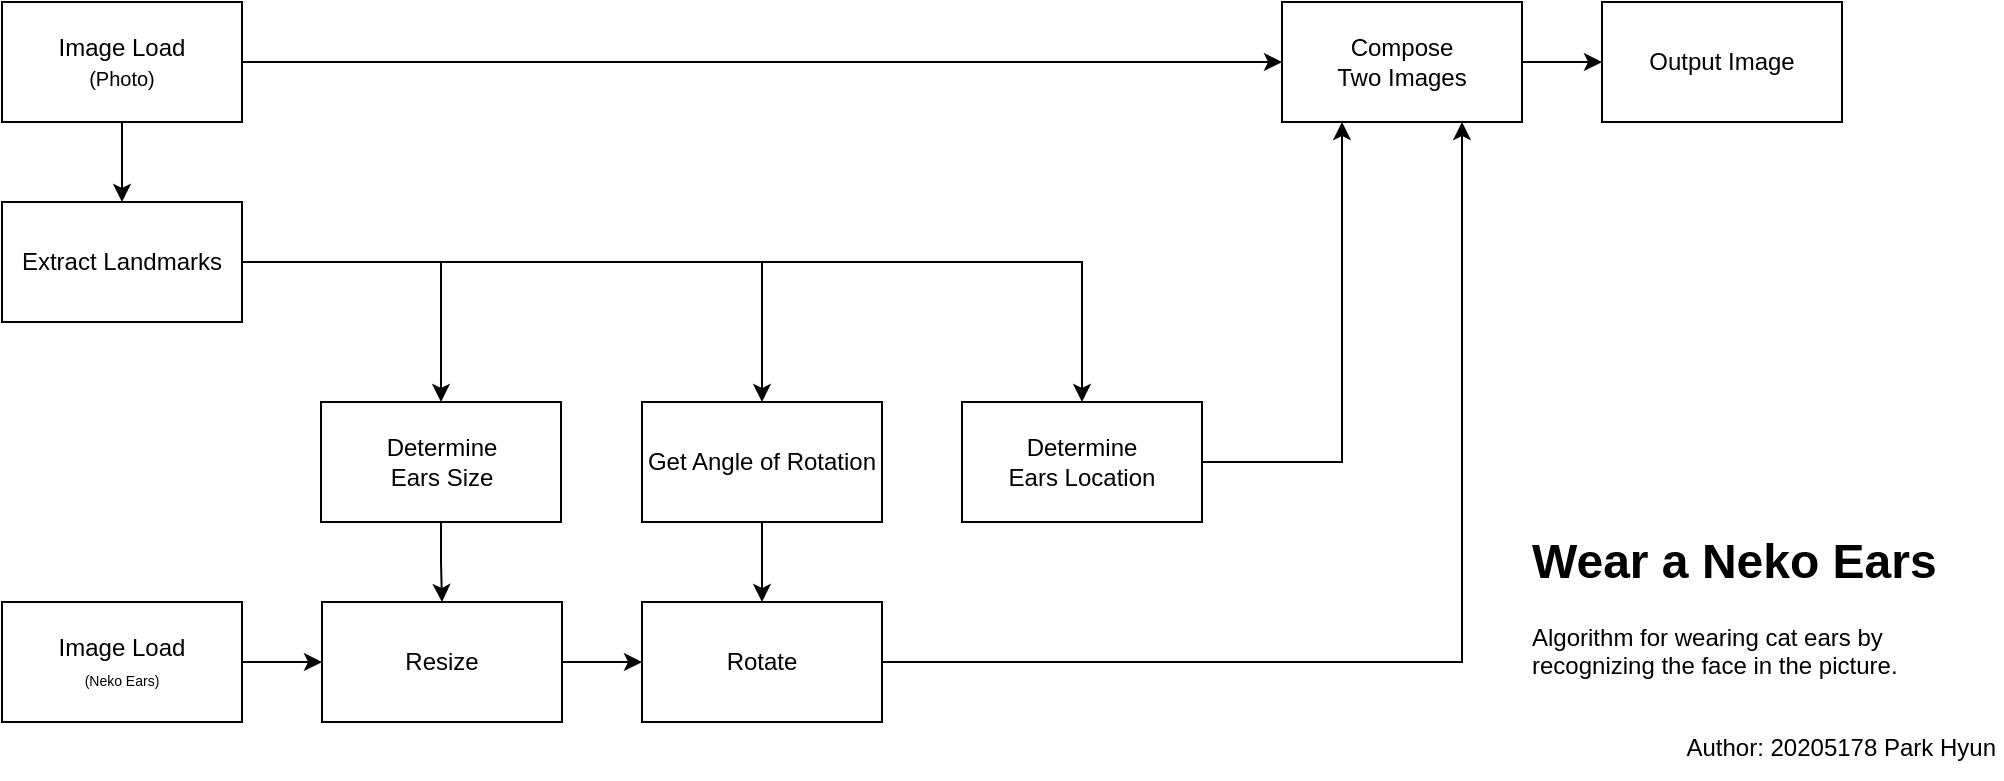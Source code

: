 <mxfile>
    <diagram id="WZ5yl7VJxXlj4W8_hueo" name="Page-1">
        <mxGraphModel dx="1163" dy="790" grid="0" gridSize="10" guides="1" tooltips="1" connect="1" arrows="1" fold="1" page="0" pageScale="1" pageWidth="827" pageHeight="1169" background="none" math="0" shadow="0">
            <root>
                <mxCell id="0"/>
                <mxCell id="1" parent="0"/>
                <mxCell id="vlquZQasonjp4h22WZBq-11" style="edgeStyle=orthogonalEdgeStyle;rounded=0;orthogonalLoop=1;jettySize=auto;html=1;exitX=0.5;exitY=1;exitDx=0;exitDy=0;entryX=0.5;entryY=0;entryDx=0;entryDy=0;" parent="1" source="vlquZQasonjp4h22WZBq-1" target="vlquZQasonjp4h22WZBq-2" edge="1">
                    <mxGeometry relative="1" as="geometry"/>
                </mxCell>
                <mxCell id="vlquZQasonjp4h22WZBq-38" style="edgeStyle=orthogonalEdgeStyle;rounded=0;orthogonalLoop=1;jettySize=auto;html=1;exitX=1;exitY=0.5;exitDx=0;exitDy=0;entryX=0;entryY=0.5;entryDx=0;entryDy=0;" parent="1" source="vlquZQasonjp4h22WZBq-1" target="vlquZQasonjp4h22WZBq-29" edge="1">
                    <mxGeometry relative="1" as="geometry"/>
                </mxCell>
                <mxCell id="vlquZQasonjp4h22WZBq-1" value="Image Load&lt;br&gt;&lt;font style=&quot;font-size: 10px&quot;&gt;(Photo)&lt;/font&gt;" style="rounded=0;whiteSpace=wrap;html=1;" parent="1" vertex="1">
                    <mxGeometry x="80" y="220" width="120" height="60" as="geometry"/>
                </mxCell>
                <mxCell id="vlquZQasonjp4h22WZBq-24" style="edgeStyle=orthogonalEdgeStyle;rounded=0;orthogonalLoop=1;jettySize=auto;html=1;exitX=1;exitY=0.5;exitDx=0;exitDy=0;" parent="1" source="vlquZQasonjp4h22WZBq-2" target="vlquZQasonjp4h22WZBq-21" edge="1">
                    <mxGeometry relative="1" as="geometry"/>
                </mxCell>
                <mxCell id="vlquZQasonjp4h22WZBq-25" style="edgeStyle=orthogonalEdgeStyle;rounded=0;orthogonalLoop=1;jettySize=auto;html=1;exitX=1;exitY=0.5;exitDx=0;exitDy=0;entryX=0.5;entryY=0;entryDx=0;entryDy=0;" parent="1" source="vlquZQasonjp4h22WZBq-2" target="vlquZQasonjp4h22WZBq-20" edge="1">
                    <mxGeometry relative="1" as="geometry"/>
                </mxCell>
                <mxCell id="vlquZQasonjp4h22WZBq-41" style="edgeStyle=orthogonalEdgeStyle;rounded=0;orthogonalLoop=1;jettySize=auto;html=1;exitX=1;exitY=0.5;exitDx=0;exitDy=0;" parent="1" source="vlquZQasonjp4h22WZBq-2" target="vlquZQasonjp4h22WZBq-40" edge="1">
                    <mxGeometry relative="1" as="geometry"/>
                </mxCell>
                <mxCell id="vlquZQasonjp4h22WZBq-2" value="Extract Landmarks" style="whiteSpace=wrap;html=1;rounded=0;" parent="1" vertex="1">
                    <mxGeometry x="80" y="320" width="120" height="60" as="geometry"/>
                </mxCell>
                <mxCell id="vlquZQasonjp4h22WZBq-27" value="" style="edgeStyle=orthogonalEdgeStyle;rounded=0;orthogonalLoop=1;jettySize=auto;html=1;" parent="1" source="vlquZQasonjp4h22WZBq-4" target="vlquZQasonjp4h22WZBq-26" edge="1">
                    <mxGeometry relative="1" as="geometry"/>
                </mxCell>
                <mxCell id="vlquZQasonjp4h22WZBq-4" value="Resize" style="rounded=0;whiteSpace=wrap;html=1;" parent="1" vertex="1">
                    <mxGeometry x="240" y="520" width="120" height="60" as="geometry"/>
                </mxCell>
                <mxCell id="vlquZQasonjp4h22WZBq-6" style="edgeStyle=orthogonalEdgeStyle;rounded=0;orthogonalLoop=1;jettySize=auto;html=1;exitX=1;exitY=0.5;exitDx=0;exitDy=0;entryX=0;entryY=0.5;entryDx=0;entryDy=0;" parent="1" source="vlquZQasonjp4h22WZBq-5" target="vlquZQasonjp4h22WZBq-4" edge="1">
                    <mxGeometry relative="1" as="geometry"/>
                </mxCell>
                <mxCell id="vlquZQasonjp4h22WZBq-5" value="Image Load&lt;br&gt;&lt;font style=&quot;font-size: 7px&quot;&gt;(Neko Ears)&lt;/font&gt;" style="rounded=0;whiteSpace=wrap;html=1;" parent="1" vertex="1">
                    <mxGeometry x="80" y="520" width="120" height="60" as="geometry"/>
                </mxCell>
                <mxCell id="vlquZQasonjp4h22WZBq-28" style="edgeStyle=orthogonalEdgeStyle;rounded=0;orthogonalLoop=1;jettySize=auto;html=1;exitX=0.5;exitY=1;exitDx=0;exitDy=0;entryX=0.5;entryY=0;entryDx=0;entryDy=0;" parent="1" source="vlquZQasonjp4h22WZBq-20" target="vlquZQasonjp4h22WZBq-26" edge="1">
                    <mxGeometry relative="1" as="geometry"/>
                </mxCell>
                <mxCell id="vlquZQasonjp4h22WZBq-20" value="Get Angle of Rotation" style="whiteSpace=wrap;html=1;rounded=0;" parent="1" vertex="1">
                    <mxGeometry x="400" y="420" width="120" height="60" as="geometry"/>
                </mxCell>
                <mxCell id="vlquZQasonjp4h22WZBq-23" style="edgeStyle=orthogonalEdgeStyle;rounded=0;orthogonalLoop=1;jettySize=auto;html=1;exitX=0.5;exitY=1;exitDx=0;exitDy=0;entryX=0.5;entryY=0;entryDx=0;entryDy=0;" parent="1" source="vlquZQasonjp4h22WZBq-21" target="vlquZQasonjp4h22WZBq-4" edge="1">
                    <mxGeometry relative="1" as="geometry"/>
                </mxCell>
                <mxCell id="vlquZQasonjp4h22WZBq-21" value="Determine&lt;br&gt;Ears Size" style="whiteSpace=wrap;html=1;rounded=0;" parent="1" vertex="1">
                    <mxGeometry x="239.5" y="420" width="120" height="60" as="geometry"/>
                </mxCell>
                <mxCell id="vlquZQasonjp4h22WZBq-45" style="edgeStyle=orthogonalEdgeStyle;rounded=0;orthogonalLoop=1;jettySize=auto;html=1;exitX=1;exitY=0.5;exitDx=0;exitDy=0;entryX=0.75;entryY=1;entryDx=0;entryDy=0;" parent="1" source="vlquZQasonjp4h22WZBq-26" target="vlquZQasonjp4h22WZBq-29" edge="1">
                    <mxGeometry relative="1" as="geometry"/>
                </mxCell>
                <mxCell id="vlquZQasonjp4h22WZBq-26" value="Rotate" style="rounded=0;whiteSpace=wrap;html=1;" parent="1" vertex="1">
                    <mxGeometry x="400" y="520" width="120" height="60" as="geometry"/>
                </mxCell>
                <mxCell id="vlquZQasonjp4h22WZBq-33" value="" style="edgeStyle=orthogonalEdgeStyle;rounded=0;orthogonalLoop=1;jettySize=auto;html=1;" parent="1" source="vlquZQasonjp4h22WZBq-29" target="vlquZQasonjp4h22WZBq-32" edge="1">
                    <mxGeometry relative="1" as="geometry"/>
                </mxCell>
                <mxCell id="vlquZQasonjp4h22WZBq-29" value="Compose&lt;br&gt;Two Images" style="rounded=0;whiteSpace=wrap;html=1;" parent="1" vertex="1">
                    <mxGeometry x="720" y="220" width="120" height="60" as="geometry"/>
                </mxCell>
                <mxCell id="vlquZQasonjp4h22WZBq-32" value="Output Image" style="rounded=0;whiteSpace=wrap;html=1;" parent="1" vertex="1">
                    <mxGeometry x="880" y="220" width="120" height="60" as="geometry"/>
                </mxCell>
                <mxCell id="vlquZQasonjp4h22WZBq-44" style="edgeStyle=orthogonalEdgeStyle;rounded=0;orthogonalLoop=1;jettySize=auto;html=1;exitX=1;exitY=0.5;exitDx=0;exitDy=0;entryX=0.25;entryY=1;entryDx=0;entryDy=0;" parent="1" source="vlquZQasonjp4h22WZBq-40" target="vlquZQasonjp4h22WZBq-29" edge="1">
                    <mxGeometry relative="1" as="geometry"/>
                </mxCell>
                <mxCell id="vlquZQasonjp4h22WZBq-40" value="Determine&lt;br&gt;Ears Location" style="rounded=0;whiteSpace=wrap;html=1;" parent="1" vertex="1">
                    <mxGeometry x="560" y="420" width="120" height="60" as="geometry"/>
                </mxCell>
                <mxCell id="vlquZQasonjp4h22WZBq-46" value="&lt;h1&gt;Wear a Neko Ears&lt;/h1&gt;&lt;p&gt;Algorithm for wearing cat ears by recognizing the face in the picture.&lt;br&gt;&lt;br&gt;&lt;/p&gt;&lt;div style=&quot;text-align: right&quot;&gt;&lt;span&gt;Author: 20205178 Park Hyun&lt;/span&gt;&lt;/div&gt;&lt;p&gt;&lt;/p&gt;" style="text;html=1;strokeColor=none;fillColor=none;spacing=5;spacingTop=-20;whiteSpace=wrap;overflow=hidden;rounded=0;" parent="1" vertex="1">
                    <mxGeometry x="840" y="480" width="240" height="120" as="geometry"/>
                </mxCell>
                <mxCell id="vlquZQasonjp4h22WZBq-47" style="edgeStyle=orthogonalEdgeStyle;rounded=0;orthogonalLoop=1;jettySize=auto;html=1;exitX=0.5;exitY=1;exitDx=0;exitDy=0;" parent="1" source="vlquZQasonjp4h22WZBq-46" target="vlquZQasonjp4h22WZBq-46" edge="1">
                    <mxGeometry relative="1" as="geometry"/>
                </mxCell>
            </root>
        </mxGraphModel>
    </diagram>
</mxfile>
